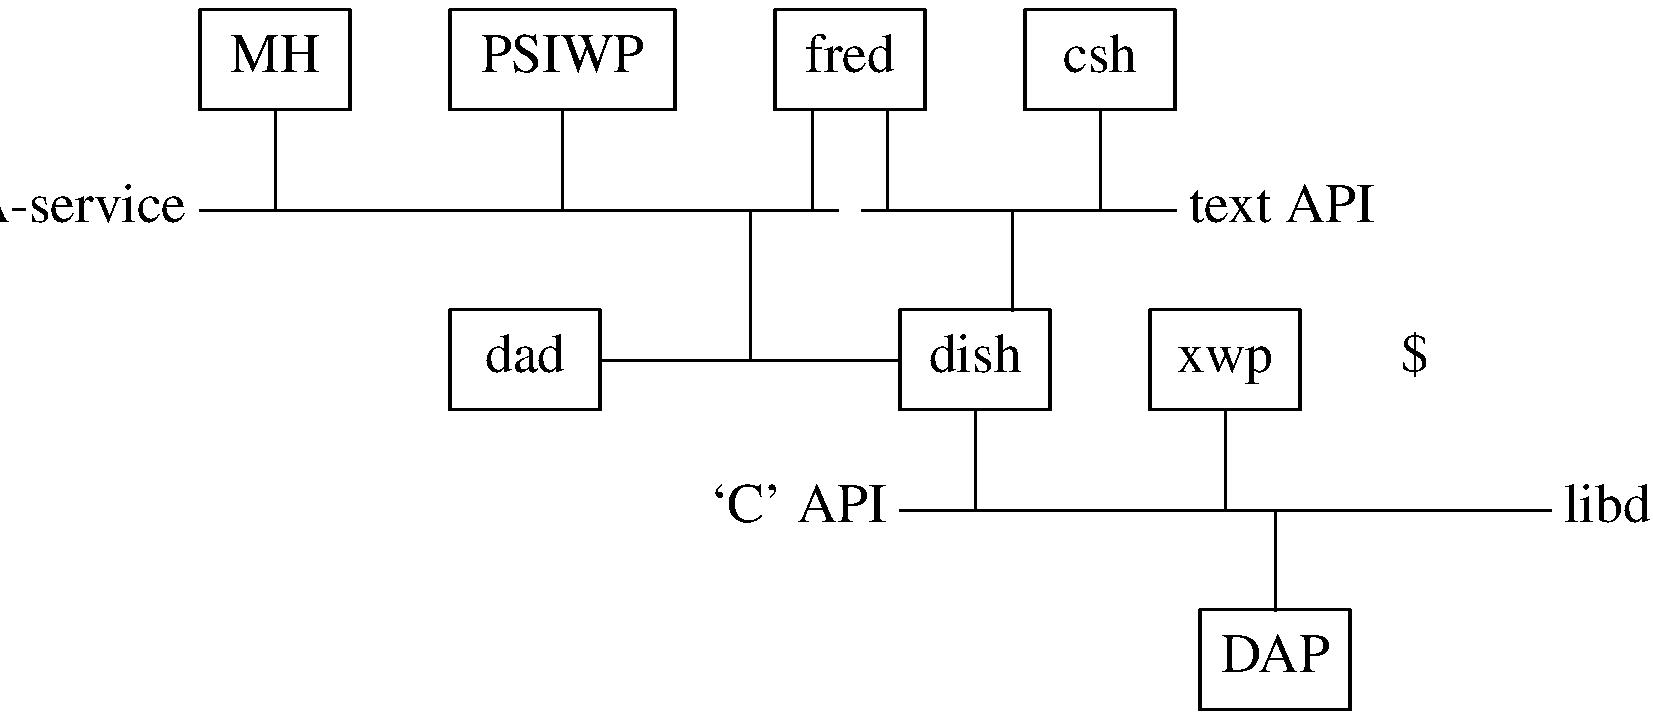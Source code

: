 .PS
.ps 20
## figure D-4
B1:	box "DAP"
B2:	box "dish" with .se at (B1.nw.x-3*linewid/2, B1.nw.y+2*lineht)
B3:	box "xwp" with .w at (B2.e.x+linewid, B2.e.y)
B4:	box invis "$\cdots$" with .w at (B3.e.x+linewid, B3.e.y)
B5:	box "dad" with .e at (B2.w.x-3*linewid, B2.w.y)
B6:	box "csh" with .sw at (B2.n.x+linewid/2, B2.ne.y+2*lineht)
B7:	box "fred" with .se at (B2.n.x-linewid/2, B2.nw.y+2*lineht)
B8:	box "PSIWP" with .e at (B7.w.x-linewid, B7.w.y) width 3*boxwid/2
B9:	box "MH" with .e at (B8.w.x-linewid, B8.w.y)
##
	line from (B2.w.x, B2.s.y-lineht) \
	     to   (B4.e.x, B4.s.y-lineht)
	move to   (B2.w.x, B2.s.y-lineht); "`C' API\ " rjust
	move to   (B4.e.x, B4.s.y-lineht); "\ libdsap" ljust
	line up   from B1.n
	line down from B2.s
	line down from B3.s
##
	line from (B9.w.x, B9.s.y-lineht) \
	     to   (B7.n.x-boxwid/12, B7.s.y-lineht)
	line from B5.e to B2.w
	line from ((B2.w.x+B5.e.x)/2, B2.w.y) \
	     to   ((B2.w.x+B5.e.x)/2, B2.n.y+lineht)
	line down from B9.s
	line down from B8.s
	line down from (B7.s.x-boxwid/4, B7.s.y)
	move to (B9.w.x, B9.s.y-lineht); "DA-service\ " rjust
##
	line from (B7.n.x+boxwid/12, B7.s.y-lineht) \
	     to   (B6.e.x, B6.s.y-lineht)
	line up from (B2.n.x+boxwid/4, B2.n.y)
	line down from B6.s
	line down from (B7.s.x+boxwid/4, B7.s.y)
	move to   (B6.e.x, B6.s.y-lineht); "\ text API" ljust
##
.PE
